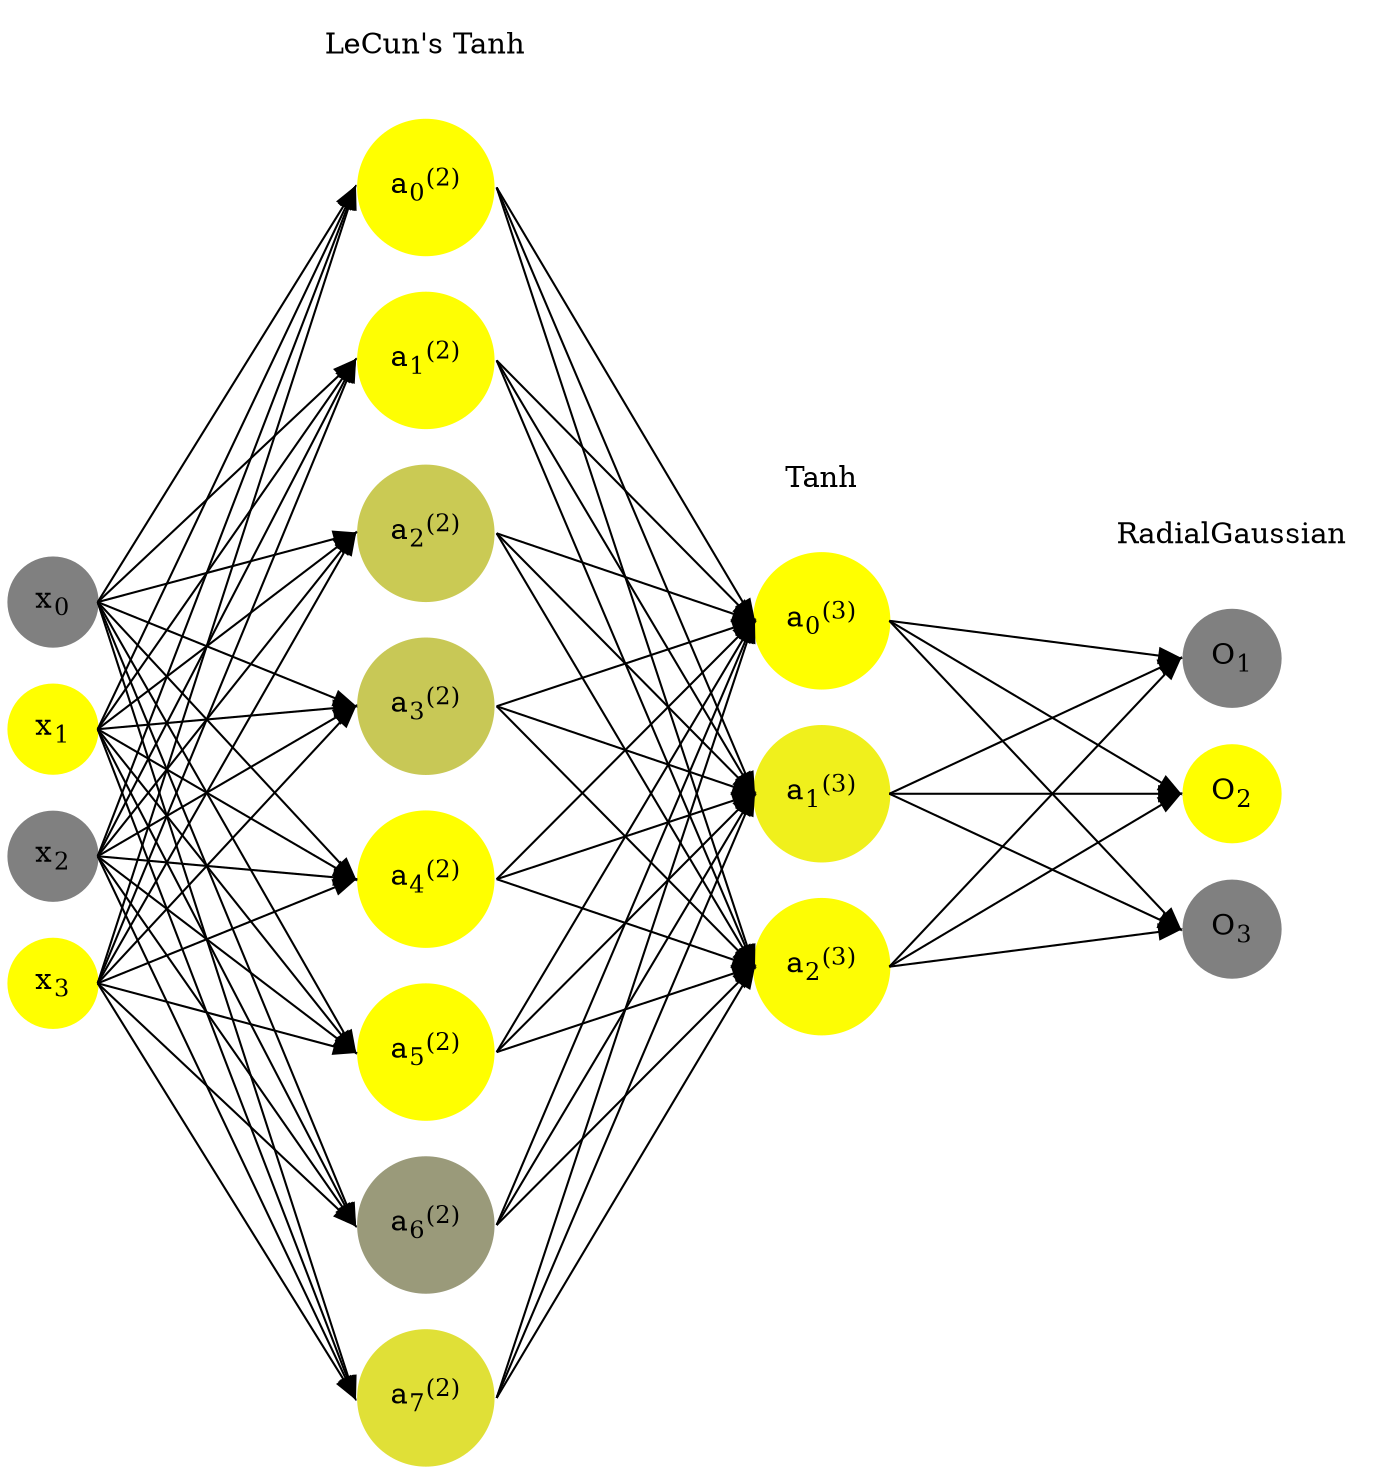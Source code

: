digraph G {
	rankdir = LR;
	splines=false;
	edge[style=invis];
	ranksep= 1.4;
	{
	node [shape=circle, color="0.1667, 0.0, 0.5", style=filled, fillcolor="0.1667, 0.0, 0.5"];
	x0 [label=<x<sub>0</sub>>];
	}
	{
	node [shape=circle, color="0.1667, 1.0, 1.0", style=filled, fillcolor="0.1667, 1.0, 1.0"];
	x1 [label=<x<sub>1</sub>>];
	}
	{
	node [shape=circle, color="0.1667, 0.0, 0.5", style=filled, fillcolor="0.1667, 0.0, 0.5"];
	x2 [label=<x<sub>2</sub>>];
	}
	{
	node [shape=circle, color="0.1667, 1.0, 1.0", style=filled, fillcolor="0.1667, 1.0, 1.0"];
	x3 [label=<x<sub>3</sub>>];
	}
	{
	node [shape=circle, color="0.1667, 1.335679, 1.167839", style=filled, fillcolor="0.1667, 1.335679, 1.167839"];
	a02 [label=<a<sub>0</sub><sup>(2)</sup>>];
	}
	{
	node [shape=circle, color="0.1667, 0.985636, 0.992818", style=filled, fillcolor="0.1667, 0.985636, 0.992818"];
	a12 [label=<a<sub>1</sub><sup>(2)</sup>>];
	}
	{
	node [shape=circle, color="0.1667, 0.585178, 0.792589", style=filled, fillcolor="0.1667, 0.585178, 0.792589"];
	a22 [label=<a<sub>2</sub><sup>(2)</sup>>];
	}
	{
	node [shape=circle, color="0.1667, 0.570027, 0.785014", style=filled, fillcolor="0.1667, 0.570027, 0.785014"];
	a32 [label=<a<sub>3</sub><sup>(2)</sup>>];
	}
	{
	node [shape=circle, color="0.1667, 1.705824, 1.352912", style=filled, fillcolor="0.1667, 1.705824, 1.352912"];
	a42 [label=<a<sub>4</sub><sup>(2)</sup>>];
	}
	{
	node [shape=circle, color="0.1667, 1.223719, 1.111859", style=filled, fillcolor="0.1667, 1.223719, 1.111859"];
	a52 [label=<a<sub>5</sub><sup>(2)</sup>>];
	}
	{
	node [shape=circle, color="0.1667, 0.209945, 0.604972", style=filled, fillcolor="0.1667, 0.209945, 0.604972"];
	a62 [label=<a<sub>6</sub><sup>(2)</sup>>];
	}
	{
	node [shape=circle, color="0.1667, 0.753256, 0.876628", style=filled, fillcolor="0.1667, 0.753256, 0.876628"];
	a72 [label=<a<sub>7</sub><sup>(2)</sup>>];
	}
	{
	node [shape=circle, color="0.1667, 0.999953, 0.999977", style=filled, fillcolor="0.1667, 0.999953, 0.999977"];
	a03 [label=<a<sub>0</sub><sup>(3)</sup>>];
	}
	{
	node [shape=circle, color="0.1667, 0.881782, 0.940891", style=filled, fillcolor="0.1667, 0.881782, 0.940891"];
	a13 [label=<a<sub>1</sub><sup>(3)</sup>>];
	}
	{
	node [shape=circle, color="0.1667, 0.982934, 0.991467", style=filled, fillcolor="0.1667, 0.982934, 0.991467"];
	a23 [label=<a<sub>2</sub><sup>(3)</sup>>];
	}
	{
	node [shape=circle, color="0.1667, 0.0, 0.5", style=filled, fillcolor="0.1667, 0.0, 0.5"];
	O1 [label=<O<sub>1</sub>>];
	}
	{
	node [shape=circle, color="0.1667, 1.0, 1.0", style=filled, fillcolor="0.1667, 1.0, 1.0"];
	O2 [label=<O<sub>2</sub>>];
	}
	{
	node [shape=circle, color="0.1667, 0.0, 0.5", style=filled, fillcolor="0.1667, 0.0, 0.5"];
	O3 [label=<O<sub>3</sub>>];
	}
	{
	rank=same;
	x0->x1->x2->x3;
	}
	{
	rank=same;
	a02->a12->a22->a32->a42->a52->a62->a72;
	}
	{
	rank=same;
	a03->a13->a23;
	}
	{
	rank=same;
	O1->O2->O3;
	}
	l1 [shape=plaintext,label="LeCun's Tanh"];
	l1->a02;
	{rank=same; l1;a02};
	l2 [shape=plaintext,label="Tanh"];
	l2->a03;
	{rank=same; l2;a03};
	l3 [shape=plaintext,label="RadialGaussian"];
	l3->O1;
	{rank=same; l3;O1};
edge[style=solid, tailport=e, headport=w];
	{x0;x1;x2;x3} -> {a02;a12;a22;a32;a42;a52;a62;a72};
	{a02;a12;a22;a32;a42;a52;a62;a72} -> {a03;a13;a23};
	{a03;a13;a23} -> {O1,O2,O3};
}